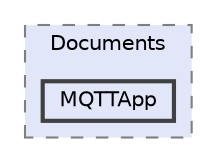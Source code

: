 digraph "C:/Users/ionit/Documents/MQTTApp"
{
 // LATEX_PDF_SIZE
  bgcolor="transparent";
  edge [fontname=Helvetica,fontsize=10,labelfontname=Helvetica,labelfontsize=10];
  node [fontname=Helvetica,fontsize=10,shape=box,height=0.2,width=0.4];
  compound=true
  subgraph clusterdir_32be3c079950fbc4cd6eed52d0e0facc {
    graph [ bgcolor="#e1e6f9", pencolor="grey50", label="Documents", fontname=Helvetica,fontsize=10 style="filled,dashed", URL="dir_32be3c079950fbc4cd6eed52d0e0facc.html",tooltip=""]
  dir_8e6e3101886b4158fda9ac33bb2f1921 [label="MQTTApp", fillcolor="#e1e6f9", color="grey25", style="filled,bold", URL="dir_8e6e3101886b4158fda9ac33bb2f1921.html",tooltip=""];
  }
}
